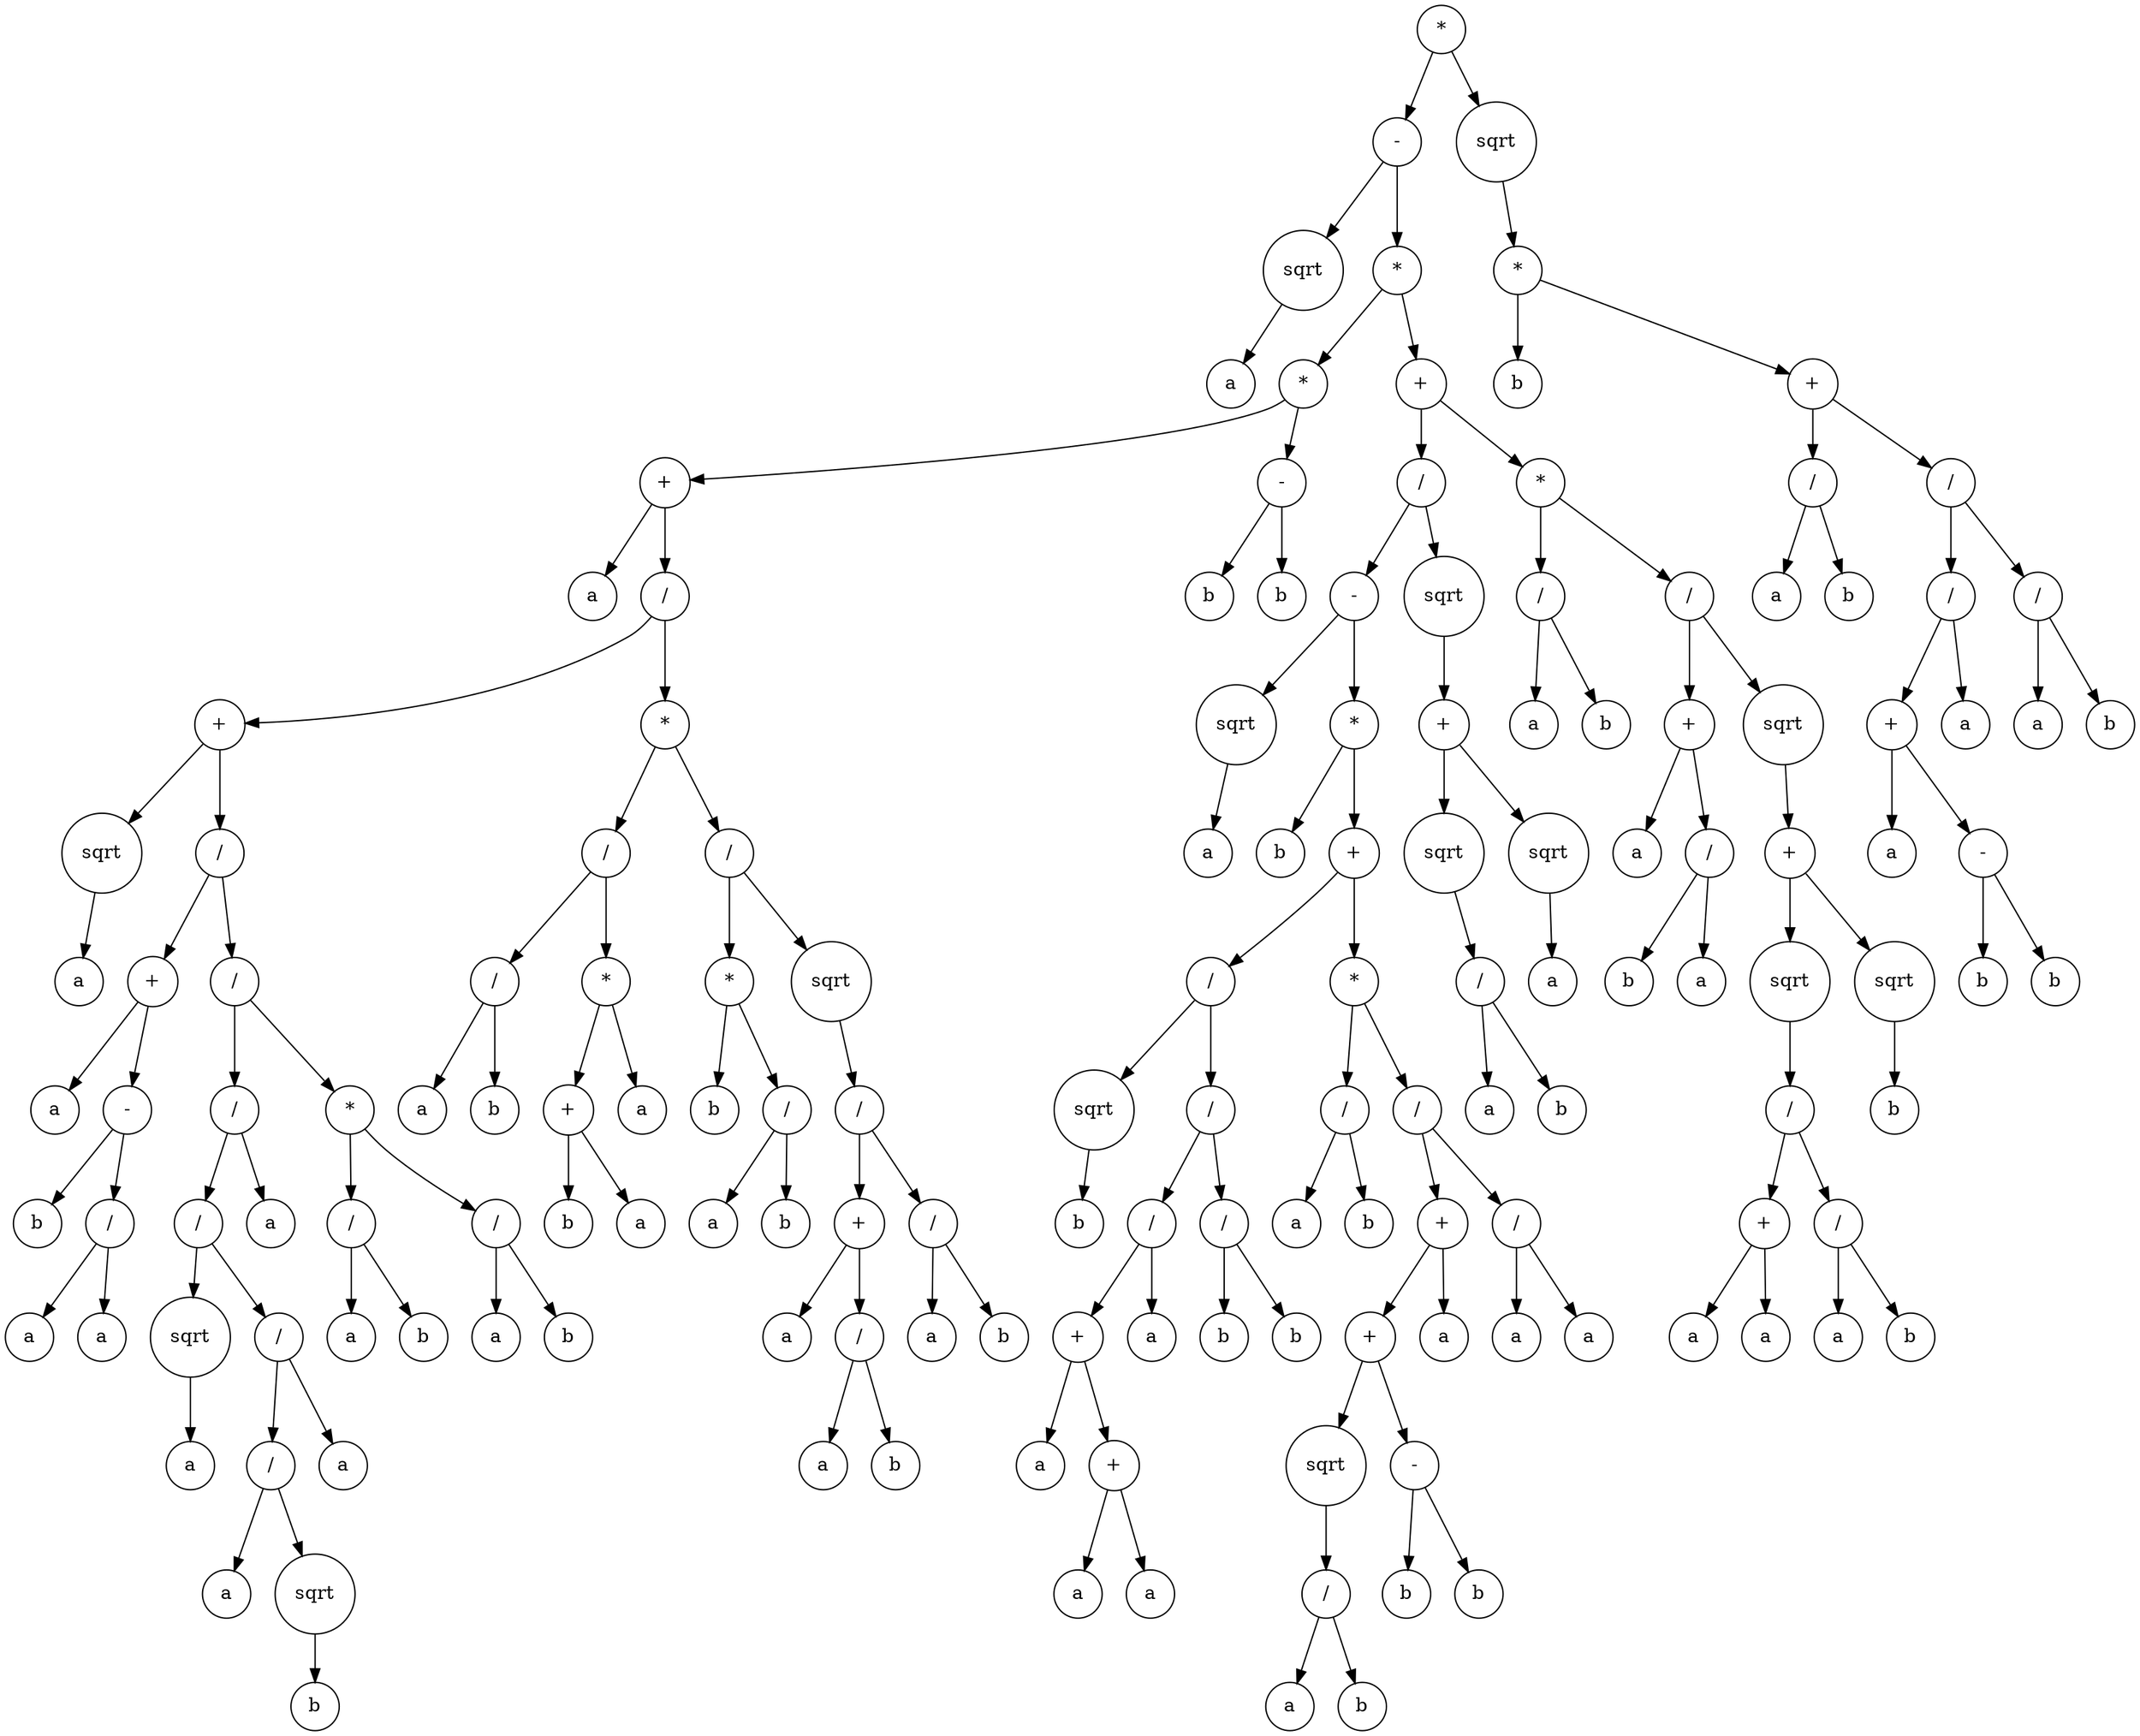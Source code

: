 digraph g {
graph [ordering=out];
node [shape=circle];
n[label = "*"];
n0[label = "-"];
n00[label = "sqrt"];
n000[label = "a"];
n00 -> n000;
n0 -> n00;
n01[label = "*"];
n010[label = "*"];
n0100[label = "+"];
n01000[label = "a"];
n0100 -> n01000;
n01001[label = "/"];
n010010[label = "+"];
n0100100[label = "sqrt"];
n01001000[label = "a"];
n0100100 -> n01001000;
n010010 -> n0100100;
n0100101[label = "/"];
n01001010[label = "+"];
n010010100[label = "a"];
n01001010 -> n010010100;
n010010101[label = "-"];
n0100101010[label = "b"];
n010010101 -> n0100101010;
n0100101011[label = "/"];
n01001010110[label = "a"];
n0100101011 -> n01001010110;
n01001010111[label = "a"];
n0100101011 -> n01001010111;
n010010101 -> n0100101011;
n01001010 -> n010010101;
n0100101 -> n01001010;
n01001011[label = "/"];
n010010110[label = "/"];
n0100101100[label = "/"];
n01001011000[label = "sqrt"];
n010010110000[label = "a"];
n01001011000 -> n010010110000;
n0100101100 -> n01001011000;
n01001011001[label = "/"];
n010010110010[label = "/"];
n0100101100100[label = "a"];
n010010110010 -> n0100101100100;
n0100101100101[label = "sqrt"];
n01001011001010[label = "b"];
n0100101100101 -> n01001011001010;
n010010110010 -> n0100101100101;
n01001011001 -> n010010110010;
n010010110011[label = "a"];
n01001011001 -> n010010110011;
n0100101100 -> n01001011001;
n010010110 -> n0100101100;
n0100101101[label = "a"];
n010010110 -> n0100101101;
n01001011 -> n010010110;
n010010111[label = "*"];
n0100101110[label = "/"];
n01001011100[label = "a"];
n0100101110 -> n01001011100;
n01001011101[label = "b"];
n0100101110 -> n01001011101;
n010010111 -> n0100101110;
n0100101111[label = "/"];
n01001011110[label = "a"];
n0100101111 -> n01001011110;
n01001011111[label = "b"];
n0100101111 -> n01001011111;
n010010111 -> n0100101111;
n01001011 -> n010010111;
n0100101 -> n01001011;
n010010 -> n0100101;
n01001 -> n010010;
n010011[label = "*"];
n0100110[label = "/"];
n01001100[label = "/"];
n010011000[label = "a"];
n01001100 -> n010011000;
n010011001[label = "b"];
n01001100 -> n010011001;
n0100110 -> n01001100;
n01001101[label = "*"];
n010011010[label = "+"];
n0100110100[label = "b"];
n010011010 -> n0100110100;
n0100110101[label = "a"];
n010011010 -> n0100110101;
n01001101 -> n010011010;
n010011011[label = "a"];
n01001101 -> n010011011;
n0100110 -> n01001101;
n010011 -> n0100110;
n0100111[label = "/"];
n01001110[label = "*"];
n010011100[label = "b"];
n01001110 -> n010011100;
n010011101[label = "/"];
n0100111010[label = "a"];
n010011101 -> n0100111010;
n0100111011[label = "b"];
n010011101 -> n0100111011;
n01001110 -> n010011101;
n0100111 -> n01001110;
n01001111[label = "sqrt"];
n010011110[label = "/"];
n0100111100[label = "+"];
n01001111000[label = "a"];
n0100111100 -> n01001111000;
n01001111001[label = "/"];
n010011110010[label = "a"];
n01001111001 -> n010011110010;
n010011110011[label = "b"];
n01001111001 -> n010011110011;
n0100111100 -> n01001111001;
n010011110 -> n0100111100;
n0100111101[label = "/"];
n01001111010[label = "a"];
n0100111101 -> n01001111010;
n01001111011[label = "b"];
n0100111101 -> n01001111011;
n010011110 -> n0100111101;
n01001111 -> n010011110;
n0100111 -> n01001111;
n010011 -> n0100111;
n01001 -> n010011;
n0100 -> n01001;
n010 -> n0100;
n0101[label = "-"];
n01010[label = "b"];
n0101 -> n01010;
n01011[label = "b"];
n0101 -> n01011;
n010 -> n0101;
n01 -> n010;
n011[label = "+"];
n0110[label = "/"];
n01100[label = "-"];
n011000[label = "sqrt"];
n0110000[label = "a"];
n011000 -> n0110000;
n01100 -> n011000;
n011001[label = "*"];
n0110010[label = "b"];
n011001 -> n0110010;
n0110011[label = "+"];
n01100110[label = "/"];
n011001100[label = "sqrt"];
n0110011000[label = "b"];
n011001100 -> n0110011000;
n01100110 -> n011001100;
n011001101[label = "/"];
n0110011010[label = "/"];
n01100110100[label = "+"];
n011001101000[label = "a"];
n01100110100 -> n011001101000;
n011001101001[label = "+"];
n0110011010010[label = "a"];
n011001101001 -> n0110011010010;
n0110011010011[label = "a"];
n011001101001 -> n0110011010011;
n01100110100 -> n011001101001;
n0110011010 -> n01100110100;
n01100110101[label = "a"];
n0110011010 -> n01100110101;
n011001101 -> n0110011010;
n0110011011[label = "/"];
n01100110110[label = "b"];
n0110011011 -> n01100110110;
n01100110111[label = "b"];
n0110011011 -> n01100110111;
n011001101 -> n0110011011;
n01100110 -> n011001101;
n0110011 -> n01100110;
n01100111[label = "*"];
n011001110[label = "/"];
n0110011100[label = "a"];
n011001110 -> n0110011100;
n0110011101[label = "b"];
n011001110 -> n0110011101;
n01100111 -> n011001110;
n011001111[label = "/"];
n0110011110[label = "+"];
n01100111100[label = "+"];
n011001111000[label = "sqrt"];
n0110011110000[label = "/"];
n01100111100000[label = "a"];
n0110011110000 -> n01100111100000;
n01100111100001[label = "b"];
n0110011110000 -> n01100111100001;
n011001111000 -> n0110011110000;
n01100111100 -> n011001111000;
n011001111001[label = "-"];
n0110011110010[label = "b"];
n011001111001 -> n0110011110010;
n0110011110011[label = "b"];
n011001111001 -> n0110011110011;
n01100111100 -> n011001111001;
n0110011110 -> n01100111100;
n01100111101[label = "a"];
n0110011110 -> n01100111101;
n011001111 -> n0110011110;
n0110011111[label = "/"];
n01100111110[label = "a"];
n0110011111 -> n01100111110;
n01100111111[label = "a"];
n0110011111 -> n01100111111;
n011001111 -> n0110011111;
n01100111 -> n011001111;
n0110011 -> n01100111;
n011001 -> n0110011;
n01100 -> n011001;
n0110 -> n01100;
n01101[label = "sqrt"];
n011010[label = "+"];
n0110100[label = "sqrt"];
n01101000[label = "/"];
n011010000[label = "a"];
n01101000 -> n011010000;
n011010001[label = "b"];
n01101000 -> n011010001;
n0110100 -> n01101000;
n011010 -> n0110100;
n0110101[label = "sqrt"];
n01101010[label = "a"];
n0110101 -> n01101010;
n011010 -> n0110101;
n01101 -> n011010;
n0110 -> n01101;
n011 -> n0110;
n0111[label = "*"];
n01110[label = "/"];
n011100[label = "a"];
n01110 -> n011100;
n011101[label = "b"];
n01110 -> n011101;
n0111 -> n01110;
n01111[label = "/"];
n011110[label = "+"];
n0111100[label = "a"];
n011110 -> n0111100;
n0111101[label = "/"];
n01111010[label = "b"];
n0111101 -> n01111010;
n01111011[label = "a"];
n0111101 -> n01111011;
n011110 -> n0111101;
n01111 -> n011110;
n011111[label = "sqrt"];
n0111110[label = "+"];
n01111100[label = "sqrt"];
n011111000[label = "/"];
n0111110000[label = "+"];
n01111100000[label = "a"];
n0111110000 -> n01111100000;
n01111100001[label = "a"];
n0111110000 -> n01111100001;
n011111000 -> n0111110000;
n0111110001[label = "/"];
n01111100010[label = "a"];
n0111110001 -> n01111100010;
n01111100011[label = "b"];
n0111110001 -> n01111100011;
n011111000 -> n0111110001;
n01111100 -> n011111000;
n0111110 -> n01111100;
n01111101[label = "sqrt"];
n011111010[label = "b"];
n01111101 -> n011111010;
n0111110 -> n01111101;
n011111 -> n0111110;
n01111 -> n011111;
n0111 -> n01111;
n011 -> n0111;
n01 -> n011;
n0 -> n01;
n -> n0;
n1[label = "sqrt"];
n10[label = "*"];
n100[label = "b"];
n10 -> n100;
n101[label = "+"];
n1010[label = "/"];
n10100[label = "a"];
n1010 -> n10100;
n10101[label = "b"];
n1010 -> n10101;
n101 -> n1010;
n1011[label = "/"];
n10110[label = "/"];
n101100[label = "+"];
n1011000[label = "a"];
n101100 -> n1011000;
n1011001[label = "-"];
n10110010[label = "b"];
n1011001 -> n10110010;
n10110011[label = "b"];
n1011001 -> n10110011;
n101100 -> n1011001;
n10110 -> n101100;
n101101[label = "a"];
n10110 -> n101101;
n1011 -> n10110;
n10111[label = "/"];
n101110[label = "a"];
n10111 -> n101110;
n101111[label = "b"];
n10111 -> n101111;
n1011 -> n10111;
n101 -> n1011;
n10 -> n101;
n1 -> n10;
n -> n1;
}
